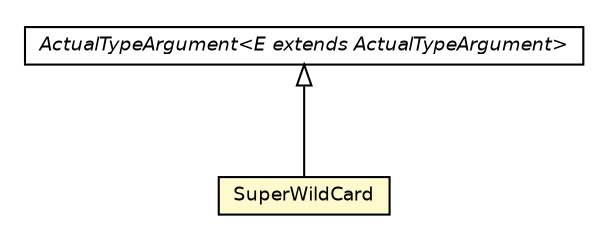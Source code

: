 #!/usr/local/bin/dot
#
# Class diagram 
# Generated by UMLGraph version 5.2 (http://www.umlgraph.org/)
#

digraph G {
	edge [fontname="Helvetica",fontsize=10,labelfontname="Helvetica",labelfontsize=10];
	node [fontname="Helvetica",fontsize=10,shape=plaintext];
	nodesep=0.25;
	ranksep=0.5;
	// chameleon.core.type.generics.SuperWildCard
	c28039 [label=<<table title="chameleon.core.type.generics.SuperWildCard" border="0" cellborder="1" cellspacing="0" cellpadding="2" port="p" bgcolor="lemonChiffon" href="./SuperWildCard.html">
		<tr><td><table border="0" cellspacing="0" cellpadding="1">
<tr><td align="center" balign="center"> SuperWildCard </td></tr>
		</table></td></tr>
		</table>>, fontname="Helvetica", fontcolor="black", fontsize=9.0];
	// chameleon.core.type.generics.ActualTypeArgument<E extends chameleon.core.type.generics.ActualTypeArgument>
	c28052 [label=<<table title="chameleon.core.type.generics.ActualTypeArgument" border="0" cellborder="1" cellspacing="0" cellpadding="2" port="p" href="./ActualTypeArgument.html">
		<tr><td><table border="0" cellspacing="0" cellpadding="1">
<tr><td align="center" balign="center"><font face="Helvetica-Oblique"> ActualTypeArgument&lt;E extends ActualTypeArgument&gt; </font></td></tr>
		</table></td></tr>
		</table>>, fontname="Helvetica", fontcolor="black", fontsize=9.0];
	//chameleon.core.type.generics.SuperWildCard extends chameleon.core.type.generics.ActualTypeArgument<chameleon.core.type.generics.SuperWildCard>
	c28052:p -> c28039:p [dir=back,arrowtail=empty];
}

